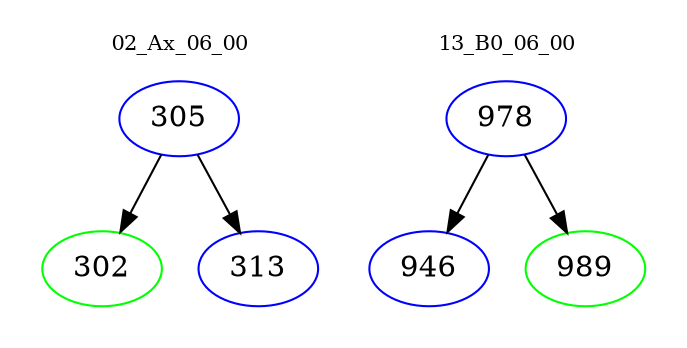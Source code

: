 digraph{
subgraph cluster_0 {
color = white
label = "02_Ax_06_00";
fontsize=10;
T0_305 [label="305", color="blue"]
T0_305 -> T0_302 [color="black"]
T0_302 [label="302", color="green"]
T0_305 -> T0_313 [color="black"]
T0_313 [label="313", color="blue"]
}
subgraph cluster_1 {
color = white
label = "13_B0_06_00";
fontsize=10;
T1_978 [label="978", color="blue"]
T1_978 -> T1_946 [color="black"]
T1_946 [label="946", color="blue"]
T1_978 -> T1_989 [color="black"]
T1_989 [label="989", color="green"]
}
}
